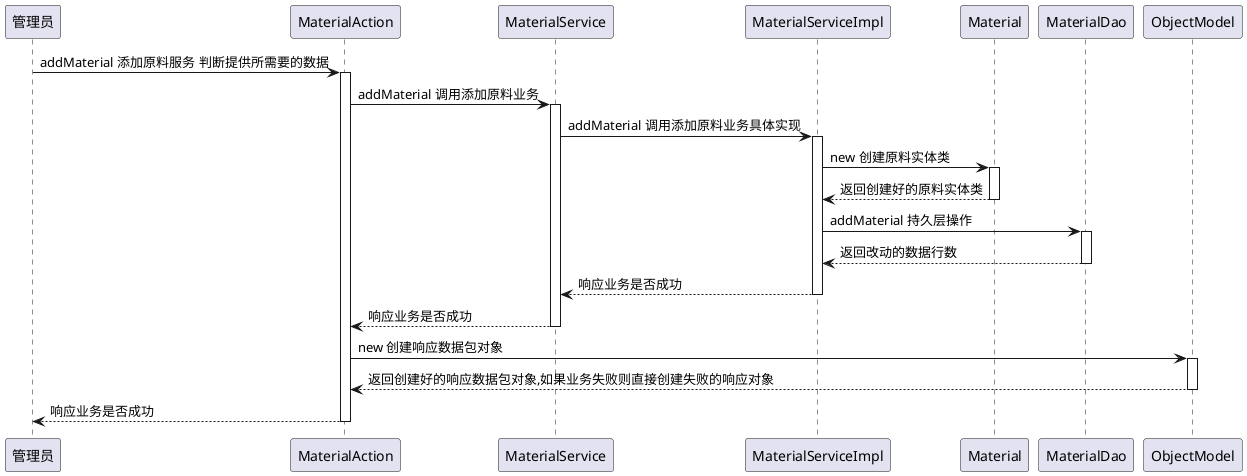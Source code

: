 @startuml
participant 管理员
管理员 -> MaterialAction : addMaterial 添加原料服务 判断提供所需要的数据
activate MaterialAction
MaterialAction -> MaterialService : addMaterial 调用添加原料业务
activate MaterialService
MaterialService -> MaterialServiceImpl : addMaterial 调用添加原料业务具体实现
activate MaterialServiceImpl
MaterialServiceImpl -> Material : new 创建原料实体类
activate Material
Material --> MaterialServiceImpl : 返回创建好的原料实体类
deactivate Material
MaterialServiceImpl -> MaterialDao : addMaterial 持久层操作
activate MaterialDao
MaterialDao --> MaterialServiceImpl : 返回改动的数据行数
deactivate MaterialDao
MaterialServiceImpl --> MaterialService : 响应业务是否成功
deactivate MaterialServiceImpl
MaterialService --> MaterialAction : 响应业务是否成功
deactivate MaterialService
MaterialAction -> ObjectModel : new 创建响应数据包对象
activate ObjectModel
ObjectModel --> MaterialAction : 返回创建好的响应数据包对象,如果业务失败则直接创建失败的响应对象
deactivate ObjectModel
return 响应业务是否成功
@enduml